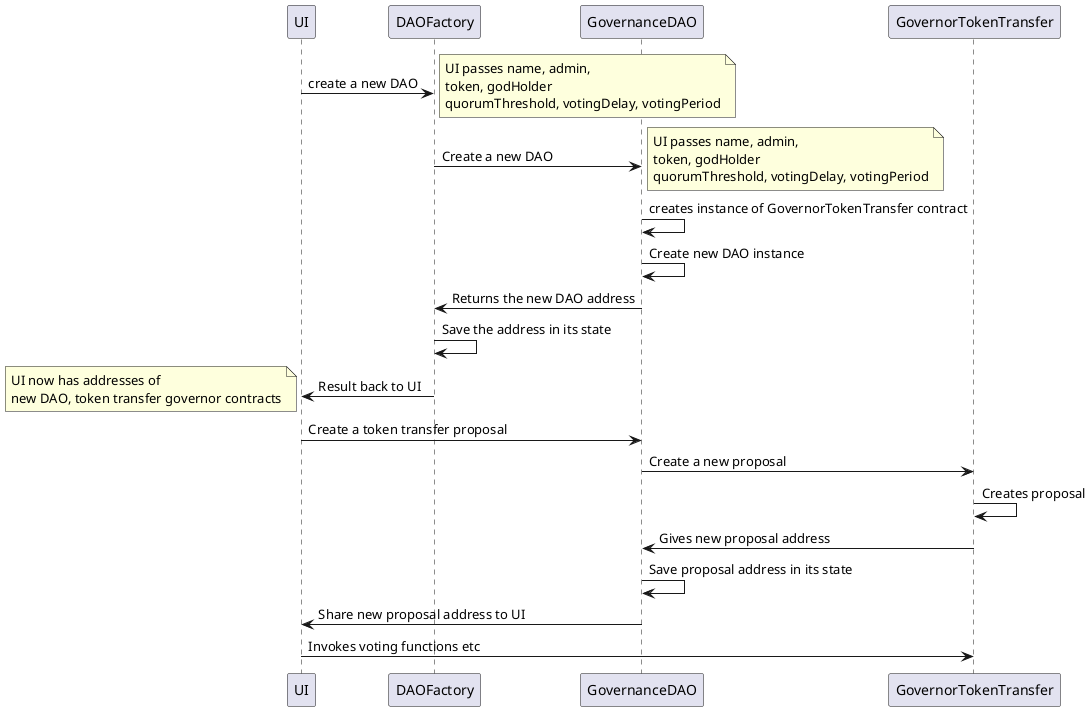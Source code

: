 @startuml DAO Sequence diagram
UI->DAOFactory: create a new DAO
note right
UI passes name, admin, 
token, godHolder
quorumThreshold, votingDelay, votingPeriod
end note
DAOFactory->GovernanceDAO: Create a new DAO
note right
UI passes name, admin, 
token, godHolder
quorumThreshold, votingDelay, votingPeriod
end note
GovernanceDAO->GovernanceDAO: creates instance of GovernorTokenTransfer contract
GovernanceDAO->GovernanceDAO: Create new DAO instance
GovernanceDAO->DAOFactory: Returns the new DAO address
DAOFactory->DAOFactory: Save the address in its state 
DAOFactory->UI: Result back to UI
note left
UI now has addresses of
new DAO, token transfer governor contracts
end note
UI->GovernanceDAO: Create a token transfer proposal
GovernanceDAO->GovernorTokenTransfer: Create a new proposal
GovernorTokenTransfer->GovernorTokenTransfer: Creates proposal
GovernorTokenTransfer->GovernanceDAO: Gives new proposal address
GovernanceDAO->GovernanceDAO: Save proposal address in its state
GovernanceDAO->UI: Share new proposal address to UI
UI->GovernorTokenTransfer: Invokes voting functions etc
@enduml
